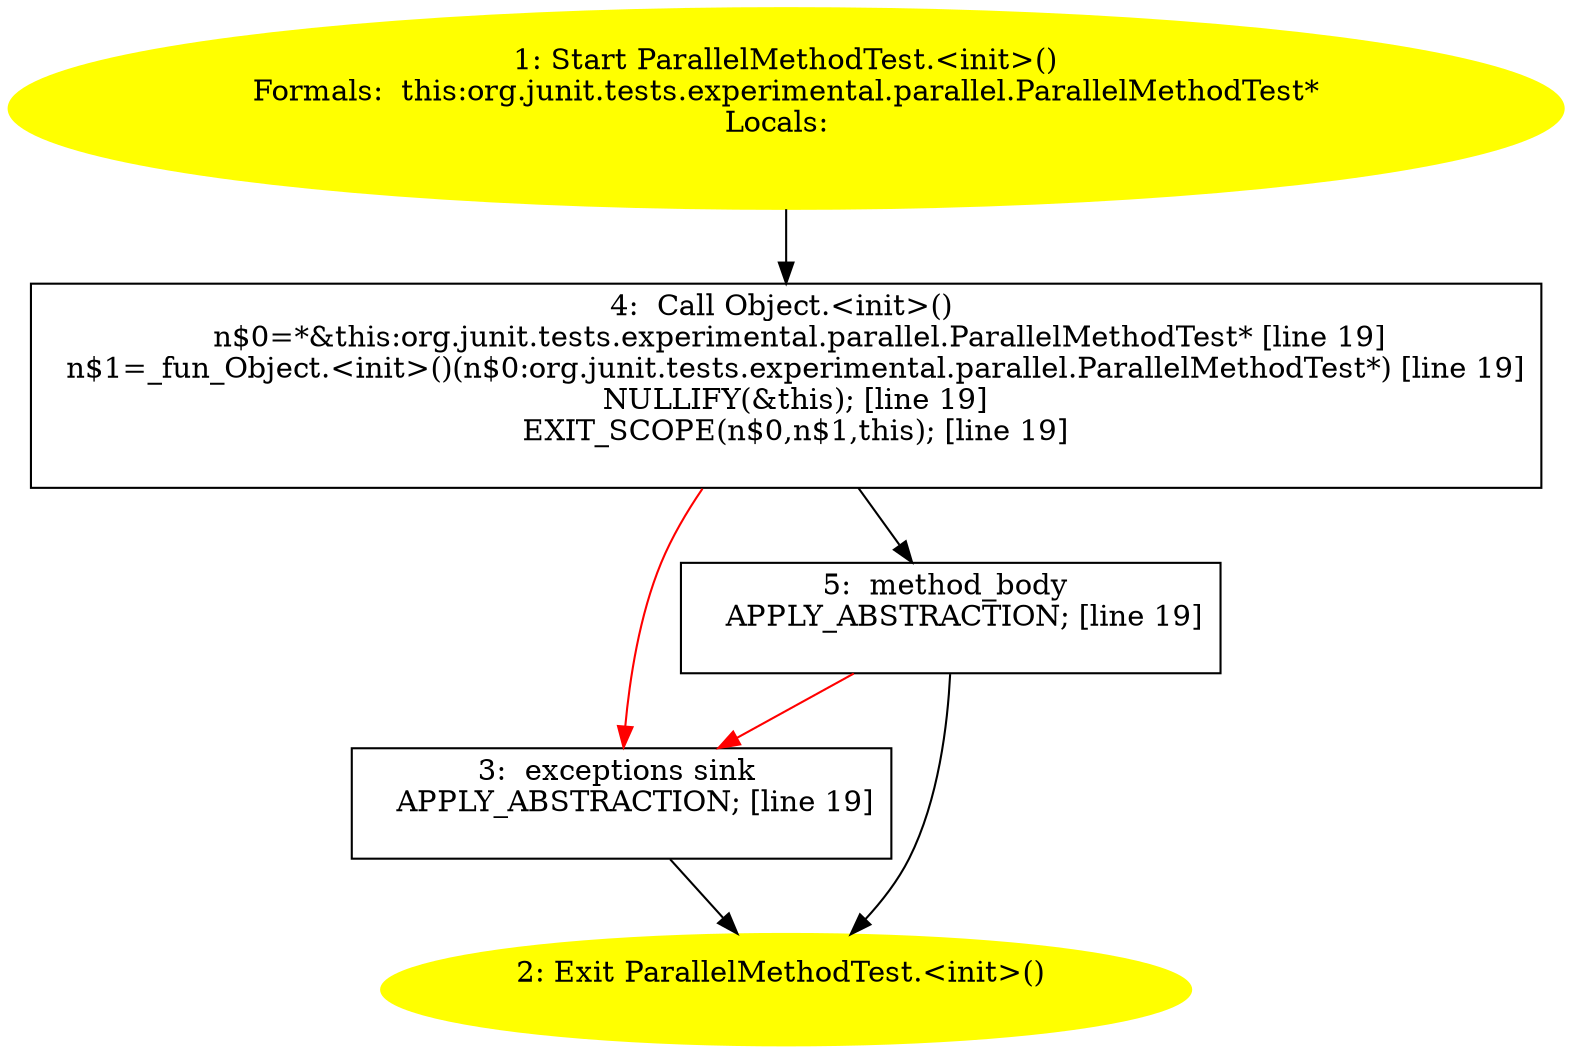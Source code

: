 /* @generated */
digraph cfg {
"org.junit.tests.experimental.parallel.ParallelMethodTest.<init>().d4bf071dcd200a4d166941470754fafe_1" [label="1: Start ParallelMethodTest.<init>()\nFormals:  this:org.junit.tests.experimental.parallel.ParallelMethodTest*\nLocals:  \n  " color=yellow style=filled]
	

	 "org.junit.tests.experimental.parallel.ParallelMethodTest.<init>().d4bf071dcd200a4d166941470754fafe_1" -> "org.junit.tests.experimental.parallel.ParallelMethodTest.<init>().d4bf071dcd200a4d166941470754fafe_4" ;
"org.junit.tests.experimental.parallel.ParallelMethodTest.<init>().d4bf071dcd200a4d166941470754fafe_2" [label="2: Exit ParallelMethodTest.<init>() \n  " color=yellow style=filled]
	

"org.junit.tests.experimental.parallel.ParallelMethodTest.<init>().d4bf071dcd200a4d166941470754fafe_3" [label="3:  exceptions sink \n   APPLY_ABSTRACTION; [line 19]\n " shape="box"]
	

	 "org.junit.tests.experimental.parallel.ParallelMethodTest.<init>().d4bf071dcd200a4d166941470754fafe_3" -> "org.junit.tests.experimental.parallel.ParallelMethodTest.<init>().d4bf071dcd200a4d166941470754fafe_2" ;
"org.junit.tests.experimental.parallel.ParallelMethodTest.<init>().d4bf071dcd200a4d166941470754fafe_4" [label="4:  Call Object.<init>() \n   n$0=*&this:org.junit.tests.experimental.parallel.ParallelMethodTest* [line 19]\n  n$1=_fun_Object.<init>()(n$0:org.junit.tests.experimental.parallel.ParallelMethodTest*) [line 19]\n  NULLIFY(&this); [line 19]\n  EXIT_SCOPE(n$0,n$1,this); [line 19]\n " shape="box"]
	

	 "org.junit.tests.experimental.parallel.ParallelMethodTest.<init>().d4bf071dcd200a4d166941470754fafe_4" -> "org.junit.tests.experimental.parallel.ParallelMethodTest.<init>().d4bf071dcd200a4d166941470754fafe_5" ;
	 "org.junit.tests.experimental.parallel.ParallelMethodTest.<init>().d4bf071dcd200a4d166941470754fafe_4" -> "org.junit.tests.experimental.parallel.ParallelMethodTest.<init>().d4bf071dcd200a4d166941470754fafe_3" [color="red" ];
"org.junit.tests.experimental.parallel.ParallelMethodTest.<init>().d4bf071dcd200a4d166941470754fafe_5" [label="5:  method_body \n   APPLY_ABSTRACTION; [line 19]\n " shape="box"]
	

	 "org.junit.tests.experimental.parallel.ParallelMethodTest.<init>().d4bf071dcd200a4d166941470754fafe_5" -> "org.junit.tests.experimental.parallel.ParallelMethodTest.<init>().d4bf071dcd200a4d166941470754fafe_2" ;
	 "org.junit.tests.experimental.parallel.ParallelMethodTest.<init>().d4bf071dcd200a4d166941470754fafe_5" -> "org.junit.tests.experimental.parallel.ParallelMethodTest.<init>().d4bf071dcd200a4d166941470754fafe_3" [color="red" ];
}
